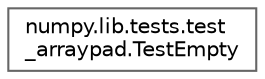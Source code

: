 digraph "Graphical Class Hierarchy"
{
 // LATEX_PDF_SIZE
  bgcolor="transparent";
  edge [fontname=Helvetica,fontsize=10,labelfontname=Helvetica,labelfontsize=10];
  node [fontname=Helvetica,fontsize=10,shape=box,height=0.2,width=0.4];
  rankdir="LR";
  Node0 [id="Node000000",label="numpy.lib.tests.test\l_arraypad.TestEmpty",height=0.2,width=0.4,color="grey40", fillcolor="white", style="filled",URL="$da/de1/classnumpy_1_1lib_1_1tests_1_1test__arraypad_1_1TestEmpty.html",tooltip=" "];
}
